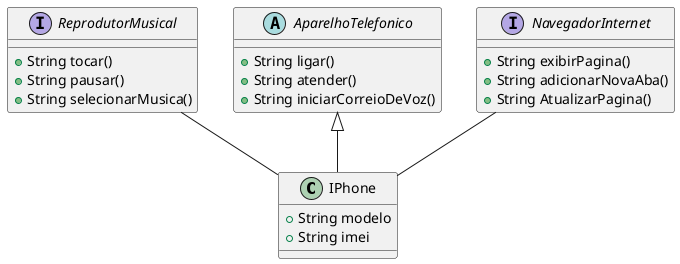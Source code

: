 @startuml Desafio
class IPhone{
    +String modelo
    +String imei
}
interface ReprodutorMusical{
    +String tocar()
    +String pausar()
    +String selecionarMusica()
}
abstract class AparelhoTelefonico{
    +String ligar()
    +String atender()
    +String iniciarCorreioDeVoz()
}
interface NavegadorInternet{
    +String exibirPagina()
    +String adicionarNovaAba()
    +String AtualizarPagina()
}
AparelhoTelefonico <|-- IPhone
NavegadorInternet -- IPhone
ReprodutorMusical -- IPhone

@enduml